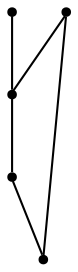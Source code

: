 graph {
  node [shape=point,comment="{\"directed\":false,\"doi\":\"10.1007/3-540-46648-7_3\",\"figure\":\"? (1)\"}"]

  v0 [pos="521.0651318519467,1223.5092294529077"]
  v1 [pos="353.79421922226027,1223.5092294529077"]
  v2 [pos="521.0651318519467,1390.537764216823"]
  v3 [pos="353.79421922226027,1390.537764216823"]
  v4 [pos="353.79421922226027,1056.230662110372"]

  v0 -- v1 [id="-1",pos="521.0651318519467,1223.5092294529077 353.79421922226027,1223.5092294529077 353.79421922226027,1223.5092294529077 353.79421922226027,1223.5092294529077"]
  v2 -- v0 [id="-2",pos="521.0651318519467,1390.537764216823 521.0651318519467,1223.5092294529077 521.0651318519467,1223.5092294529077 521.0651318519467,1223.5092294529077"]
  v3 -- v2 [id="-3",pos="353.79421922226027,1390.537764216823 521.0651318519467,1390.537764216823 521.0651318519467,1390.537764216823 521.0651318519467,1390.537764216823"]
  v1 -- v3 [id="-4",pos="353.79421922226027,1223.5092294529077 353.79421922226027,1390.537764216823 353.79421922226027,1390.537764216823 353.79421922226027,1390.537764216823"]
  v4 -- v1 [id="-5",pos="353.79421922226027,1056.230662110372 353.79421922226027,1223.5092294529077 353.79421922226027,1223.5092294529077 353.79421922226027,1223.5092294529077"]
}